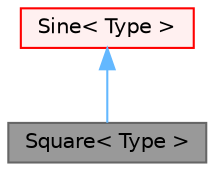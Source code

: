 digraph "Square&lt; Type &gt;"
{
 // LATEX_PDF_SIZE
  bgcolor="transparent";
  edge [fontname=Helvetica,fontsize=10,labelfontname=Helvetica,labelfontsize=10];
  node [fontname=Helvetica,fontsize=10,shape=box,height=0.2,width=0.4];
  Node1 [id="Node000001",label="Square\< Type \>",height=0.2,width=0.4,color="gray40", fillcolor="grey60", style="filled", fontcolor="black",tooltip="A templated square-wave function with support for offset, etc."];
  Node2 -> Node1 [id="edge1_Node000001_Node000002",dir="back",color="steelblue1",style="solid",tooltip=" "];
  Node2 [id="Node000002",label="Sine\< Type \>",height=0.2,width=0.4,color="red", fillcolor="#FFF0F0", style="filled",URL="$classFoam_1_1Function1Types_1_1Sine.html",tooltip="A templated sine function, with support for offset etc."];
}
